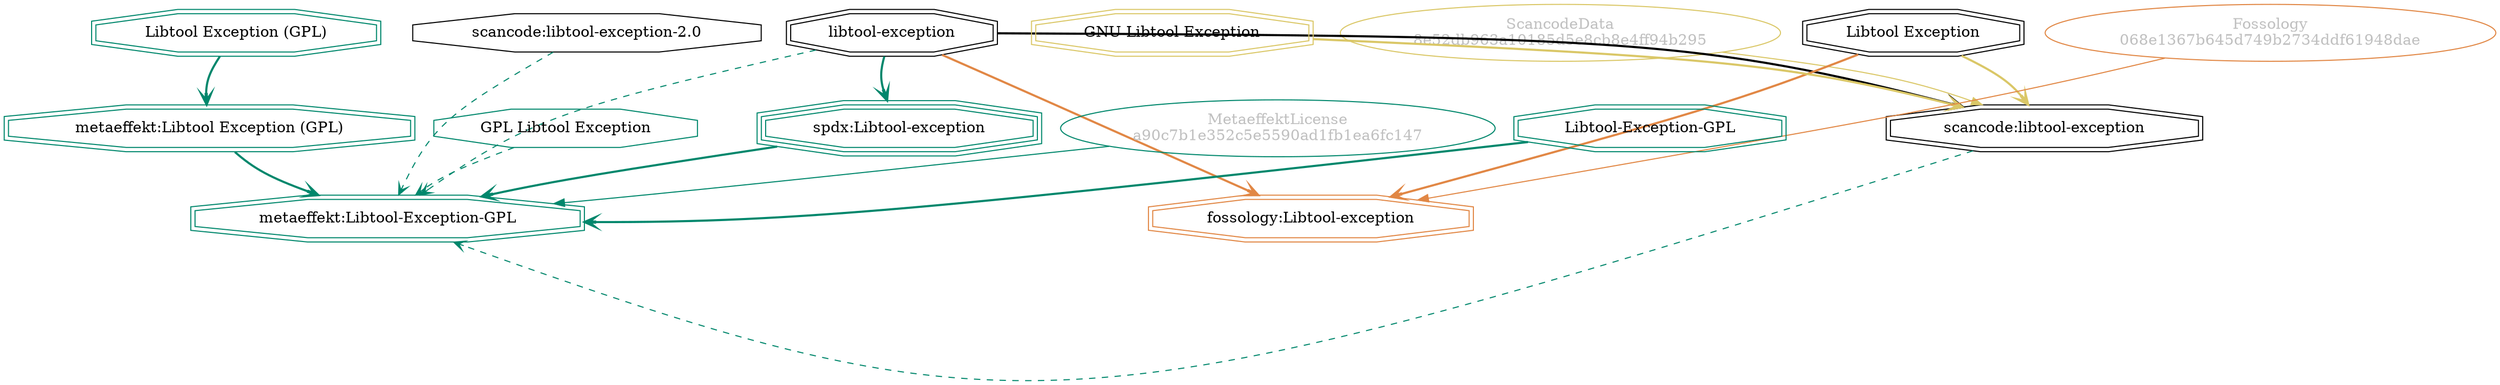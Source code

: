strict digraph {
    node [shape=box];
    graph [splines=curved];
    18569 [label="scancode:libtool-exception-2.0"
          ,shape=octagon];
    18581 [label="ScancodeData\n8e52db963a10185d5e8cb8e4ff94b295"
          ,fontcolor=gray
          ,color="#dac767"
          ,fillcolor="beige;1"
          ,shape=ellipse];
    18582 [label="scancode:libtool-exception"
          ,shape=doubleoctagon];
    18583 [label="libtool-exception"
          ,shape=doubleoctagon];
    18584 [label="Libtool Exception"
          ,shape=doubleoctagon];
    18585 [label="GNU Libtool Exception"
          ,color="#dac767"
          ,shape=doubleoctagon];
    27552 [label="Fossology\n068e1367b645d749b2734ddf61948dae"
          ,fontcolor=gray
          ,color="#e18745"
          ,fillcolor="beige;1"
          ,shape=ellipse];
    27553 [label="fossology:Libtool-exception"
          ,color="#e18745"
          ,shape=doubleoctagon];
    44530 [label="MetaeffektLicense\na90c7b1e352c5e5590ad1fb1ea6fc147"
          ,fontcolor=gray
          ,color="#00876c"
          ,fillcolor="beige;1"
          ,shape=ellipse];
    44531 [label="metaeffekt:Libtool-Exception-GPL"
          ,color="#00876c"
          ,shape=doubleoctagon];
    44532 [label="Libtool-Exception-GPL"
          ,color="#00876c"
          ,shape=doubleoctagon];
    44533 [label="metaeffekt:Libtool Exception (GPL)"
          ,color="#00876c"
          ,shape=doubleoctagon];
    44534 [label="Libtool Exception (GPL)"
          ,color="#00876c"
          ,shape=doubleoctagon];
    44535 [label="spdx:Libtool-exception"
          ,color="#00876c"
          ,shape=tripleoctagon];
    44536 [label="GPL Libtool Exception"
          ,color="#00876c"
          ,shape=octagon];
    18569 -> 44531 [style=dashed
                   ,arrowhead=vee
                   ,weight=0.5
                   ,color="#00876c"];
    18581 -> 18582 [weight=0.5
                   ,color="#dac767"];
    18582 -> 44531 [style=dashed
                   ,arrowhead=vee
                   ,weight=0.5
                   ,color="#00876c"];
    18583 -> 18582 [style=bold
                   ,arrowhead=vee
                   ,weight=0.7];
    18583 -> 27553 [style=bold
                   ,arrowhead=vee
                   ,weight=0.7
                   ,color="#e18745"];
    18583 -> 44531 [style=dashed
                   ,arrowhead=vee
                   ,weight=0.5
                   ,color="#00876c"];
    18583 -> 44535 [style=bold
                   ,arrowhead=vee
                   ,weight=0.7
                   ,color="#00876c"];
    18584 -> 18582 [style=bold
                   ,arrowhead=vee
                   ,weight=0.7
                   ,color="#dac767"];
    18584 -> 27553 [style=bold
                   ,arrowhead=vee
                   ,weight=0.7
                   ,color="#e18745"];
    18585 -> 18582 [style=bold
                   ,arrowhead=vee
                   ,weight=0.7
                   ,color="#dac767"];
    27552 -> 27553 [weight=0.5
                   ,color="#e18745"];
    44530 -> 44531 [weight=0.5
                   ,color="#00876c"];
    44532 -> 44531 [style=bold
                   ,arrowhead=vee
                   ,weight=0.7
                   ,color="#00876c"];
    44533 -> 44531 [style=bold
                   ,arrowhead=vee
                   ,weight=0.7
                   ,color="#00876c"];
    44534 -> 44533 [style=bold
                   ,arrowhead=vee
                   ,weight=0.7
                   ,color="#00876c"];
    44535 -> 44531 [style=bold
                   ,arrowhead=vee
                   ,weight=0.7
                   ,color="#00876c"];
    44536 -> 44531 [style=dashed
                   ,arrowhead=vee
                   ,weight=0.5
                   ,color="#00876c"];
}
